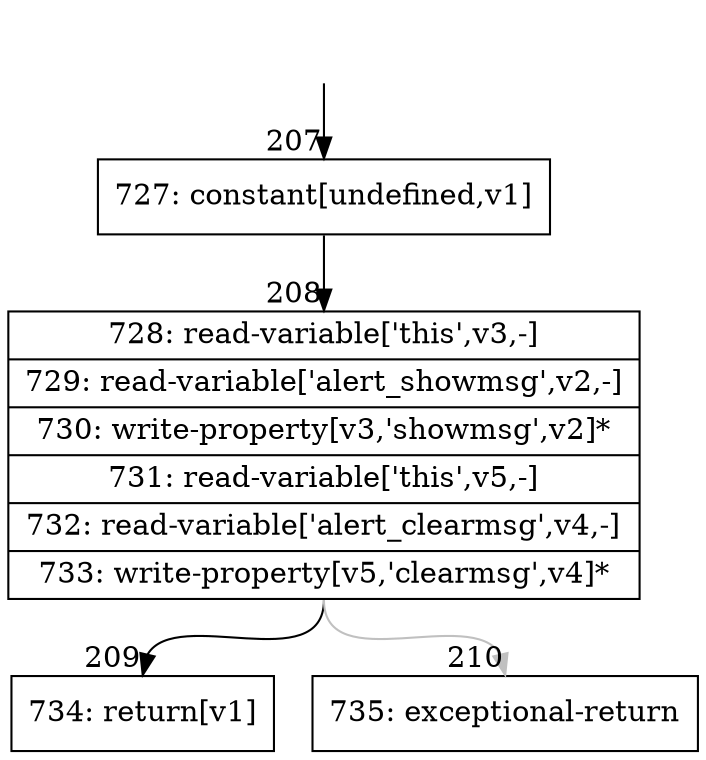 digraph {
rankdir="TD"
BB_entry21[shape=none,label=""];
BB_entry21 -> BB207 [tailport=s, headport=n, headlabel="    207"]
BB207 [shape=record label="{727: constant[undefined,v1]}" ] 
BB207 -> BB208 [tailport=s, headport=n, headlabel="      208"]
BB208 [shape=record label="{728: read-variable['this',v3,-]|729: read-variable['alert_showmsg',v2,-]|730: write-property[v3,'showmsg',v2]*|731: read-variable['this',v5,-]|732: read-variable['alert_clearmsg',v4,-]|733: write-property[v5,'clearmsg',v4]*}" ] 
BB208 -> BB209 [tailport=s, headport=n, headlabel="      209"]
BB208 -> BB210 [tailport=s, headport=n, color=gray, headlabel="      210"]
BB209 [shape=record label="{734: return[v1]}" ] 
BB210 [shape=record label="{735: exceptional-return}" ] 
//#$~ 303
}
